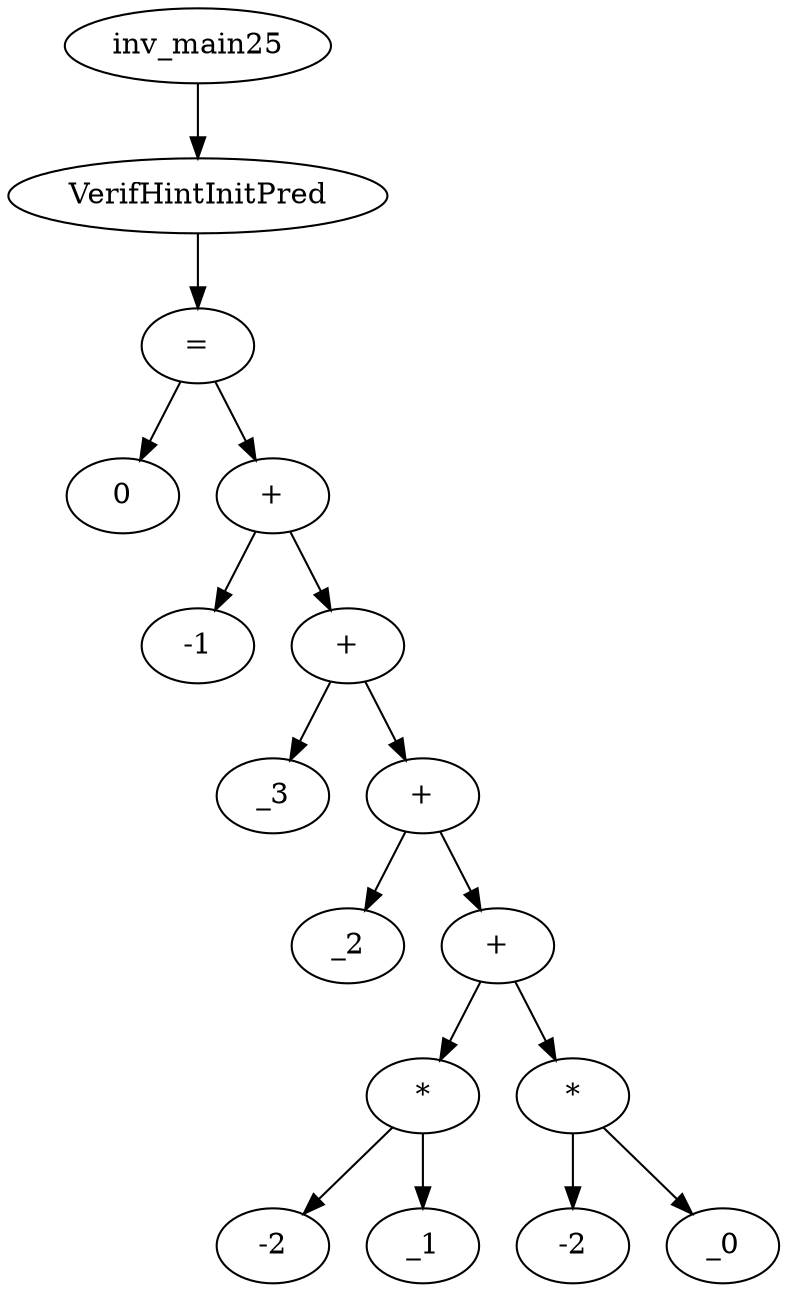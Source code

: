 digraph dag {
0 [label="inv_main25"];
1 [label="VerifHintInitPred"];
2 [label="="];
3 [label="0"];
4 [label="+"];
5 [label="-1"];
6 [label="+"];
7 [label="_3"];
8 [label="+"];
9 [label="_2"];
10 [label="+"];
11 [label="*"];
12 [label="-2"];
13 [label="_1"];
14 [label="*"];
15 [label="-2"];
16 [label="_0"];
0->1
1->2
2->4
2 -> 3
4->6
4 -> 5
6->8
6 -> 7
8->10
8 -> 9
10->11
10 -> 14
11->13
11 -> 12
14->16
14 -> 15
}
